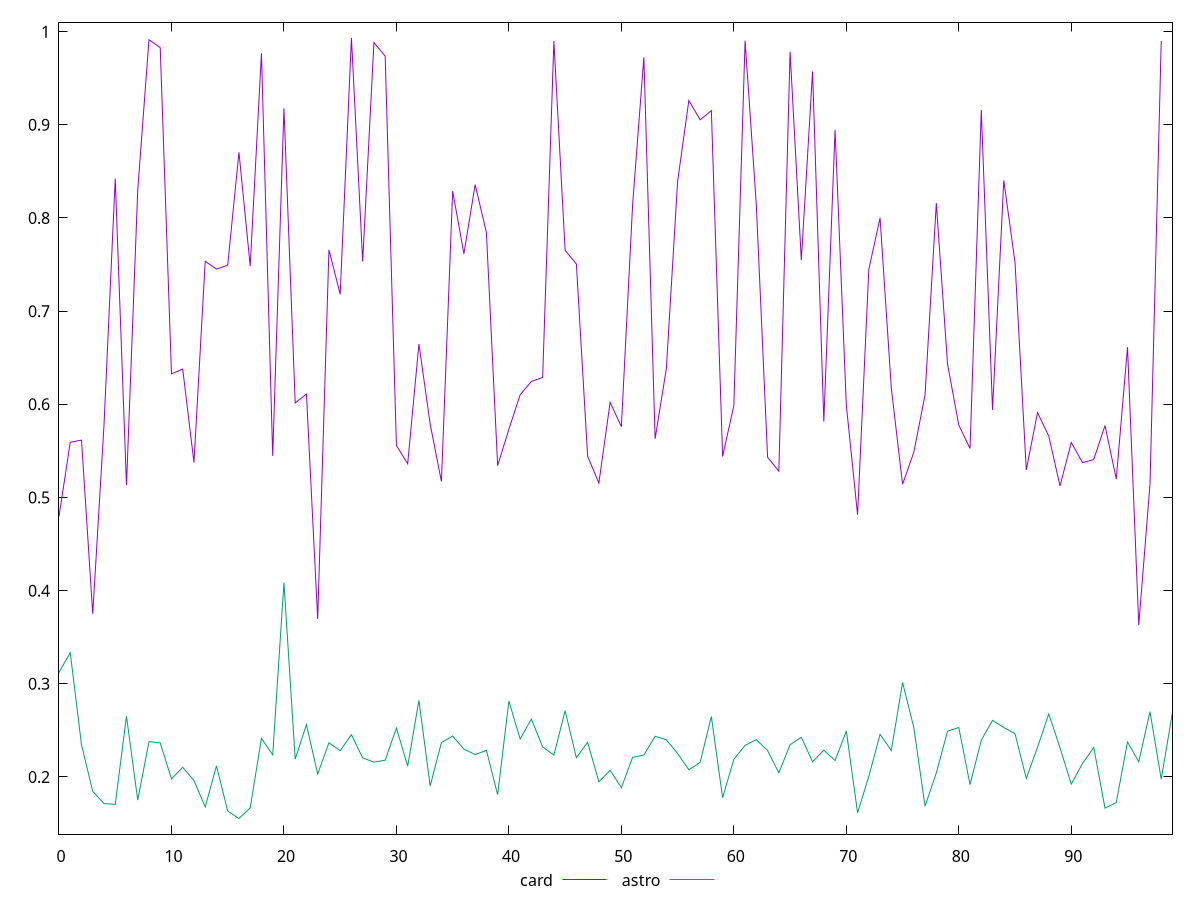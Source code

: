 reset

$card <<EOF
0 0.4796676347913351
1 0.5592911898118739
2 0.5615267979124688
3 0.37512884822226555
4 0.5773436937398799
5 0.8423207671035798
6 0.5131525296488674
7 0.8298973391450011
8 0.9913274286749778
9 0.9827753097985712
10 0.6327528926460888
11 0.6378138545830212
12 0.537492213630255
13 0.7534912225637478
14 0.7451886350863657
15 0.7493663242563264
16 0.870542194401813
17 0.7483833090732834
18 0.9768432782753075
19 0.5445857282532124
20 0.9176807971938584
21 0.6014738288866588
22 0.6109620389897539
23 0.3695642355686089
24 0.765943999330544
25 0.7181217982053998
26 0.9933031652303399
27 0.7531744677930234
28 0.9882592967129992
29 0.9737196899838088
30 0.5558567851741703
31 0.5362286053755433
32 0.6647575472196184
33 0.5789029106002629
34 0.5171516342084771
35 0.8288103735816809
36 0.7615544880385953
37 0.8358129759711725
38 0.7843871104873394
39 0.5342312449177471
40 0.5732383996793526
41 0.6102272140214595
42 0.6245983292860154
43 0.6287959371308829
44 0.9898902012484104
45 0.7651667864482979
46 0.7506083388951513
47 0.5443523178346288
48 0.515458468584053
49 0.602114573528162
50 0.5759921980407752
51 0.814307528450114
52 0.9725343496407715
53 0.5630196810610777
54 0.6383085490130201
55 0.8391240014247597
56 0.926169548160128
57 0.9054281689679438
58 0.9152204859978365
59 0.5439647556828475
60 0.5986773250533985
61 0.9903864102117188
62 0.8136234774177408
63 0.5431428533388927
64 0.5282564421675583
65 0.9783696413002987
66 0.7547436030547192
67 0.9572855647624935
68 0.5814314036407309
69 0.8946077220909643
70 0.5991616279960565
71 0.4814073056073954
72 0.7448776268407691
73 0.8001259716322796
74 0.6173522953588937
75 0.5141194606352258
76 0.5485820197297594
77 0.6099793099869022
78 0.8159320429929631
79 0.6430701664504044
80 0.5776381308518166
81 0.5526945062518289
82 0.9158971854505134
83 0.5940071229024397
84 0.8404279451463619
85 0.752155467703124
86 0.5296315846675383
87 0.5910957195077938
88 0.565897752796991
89 0.5124169616490045
90 0.559023355075432
91 0.5374542666845286
92 0.5407918744415767
93 0.5771902525458482
94 0.5197757989323984
95 0.6613640078623868
96 0.36296882959263777
97 0.5142067367152449
98 0.9900242424863727
EOF

$astro <<EOF
0 0.3122049779340422
1 0.33343035670608034
2 0.23454734898940374
3 0.18458324622747216
4 0.17142483065909522
5 0.17059837086598142
6 0.2652339358115087
7 0.1751602068125407
8 0.23791178412964464
9 0.23654561505681232
10 0.1979324366099692
11 0.21036636962163044
12 0.1961349265043591
13 0.16783294279759786
14 0.21185428811412116
15 0.1634307037280772
16 0.15539206284950394
17 0.1670118823481091
18 0.2414422656548914
19 0.22371571712706753
20 0.4084941795182596
21 0.219222401062167
22 0.256150115647794
23 0.20315605123815794
24 0.2366775446722379
25 0.22822673357321221
26 0.245360694423795
27 0.2204700839699764
28 0.21590481672011635
29 0.21801014034083813
30 0.2525083154659059
31 0.21167449815575395
32 0.2822584846585117
33 0.19037206110370955
34 0.23684246690722785
35 0.24398427369421363
36 0.2298436555581164
37 0.2240624524795551
38 0.2285708026060554
39 0.18097694010606402
40 0.28142746594346313
41 0.2407999396315974
42 0.2621558061990943
43 0.23231026137466554
44 0.22344518193901827
45 0.27106743145392886
46 0.22060577553217392
47 0.23728346546068713
48 0.1947618539509723
49 0.20715822554449162
50 0.18847291893235338
51 0.22107984200391465
52 0.22355257034641746
53 0.2437000515267091
54 0.23989668773517572
55 0.2251891190143625
56 0.2077297642379315
57 0.21554393376488704
58 0.2648408214175065
59 0.1777229902888221
60 0.21890719844689235
61 0.23390073319937488
62 0.24007477643087763
63 0.22831665029776305
64 0.20445223248856587
65 0.23461044935456918
66 0.24255549982527844
67 0.2163196837846698
68 0.22875834244245358
69 0.21769108272334747
70 0.24934359548710716
71 0.1614583775364595
72 0.20057583311929553
73 0.24572352841258882
74 0.2283391767390276
75 0.3014217693607042
76 0.2530735314187331
77 0.16866020377182053
78 0.20428967733174436
79 0.24913620901768746
80 0.25309288975395616
81 0.19179110075629283
82 0.23947021067213164
83 0.26076324220856123
84 0.25304705494864893
85 0.24639989422630426
86 0.19844888642048703
87 0.23185740948604444
88 0.2676864629020994
89 0.23128551764506086
90 0.19233526749218907
91 0.21450966711610128
92 0.23157165495752988
93 0.16651765468444701
94 0.17257482007005603
95 0.23757684834354836
96 0.21626903485879725
97 0.27006132722897763
98 0.19760903141451672
99 0.2695401634969465
EOF

set key outside below
set xrange [0:99]
set yrange [0.13863384080188723:1.0100613872779567]
set trange [0.13863384080188723:1.0100613872779567]
set terminal svg size 640, 520 enhanced background rgb 'white'
set output "reports/report_00027_2021-02-24T12-40-31.850Z/meta/pScore/comparison/line/2_vs_3.svg"

plot $card title "card" with line, \
     $astro title "astro" with line

reset
